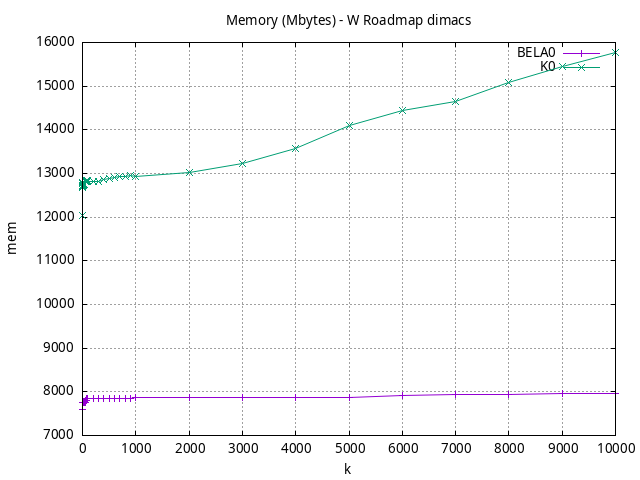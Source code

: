 #!/usr/bin/gnuplot
# -*- coding: utf-8 -*-
#
# results/roadmap/dimacs/W/USA-road-d.W.brute-force.mem.gnuplot
#
# Started on 01/09/2024 14:34:52
# Author: Carlos Linares López
set grid
set xlabel "k"
set ylabel "mem"

set title "Memory (Mbytes) - W Roadmap dimacs"

set terminal png enhanced font "Ariel,10"
set output 'USA-road-d.W.brute-force.mem.png'

plot "-" title "BELA0"      with linesp, "-" title "K0"      with linesp

	1 7604.13
	2 7745.12
	3 7749.12
	4 7753.12
	5 7754.0
	6 7754.0
	7 7754.0
	8 7754.0
	9 7754.0
	10 7754.0
	20 7754.0
	30 7754.0
	40 7754.0
	50 7754.0
	60 7796.3
	70 7801.0
	80 7839.74
	90 7842.88
	100 7847.0
	200 7847.0
	300 7847.0
	400 7847.0
	500 7847.0
	600 7847.0
	700 7847.0
	800 7847.0
	900 7850.64
	1000 7861.01
	2000 7863.35
	3000 7862.26
	4000 7865.58
	5000 7868.12
	6000 7911.74
	7000 7942.17
	8000 7945.56
	9000 7952.93
	10000 7964.12
end
	1 12028.71
	2 12671.4
	3 12690.46
	4 12709.44
	5 12714.22
	6 12718.44
	7 12728.77
	8 12781.67
	9 12798.32
	10 12721.02
	20 12747.75
	30 12759.42
	40 12759.42
	50 12807.52
	60 12822.32
	70 12828.08
	80 12837.68
	90 12837.68
	100 12822.32
	200 12822.32
	300 12822.32
	400 12854.17
	500 12892.39
	600 12904.22
	700 12930.49
	800 12934.98
	900 12961.02
	1000 12933.8
	2000 13019.23
	3000 13218.83
	4000 13563.0
	5000 14095.41
	6000 14440.19
	7000 14654.36
	8000 15087.82
	9000 15461.46
	10000 15780.52
end
